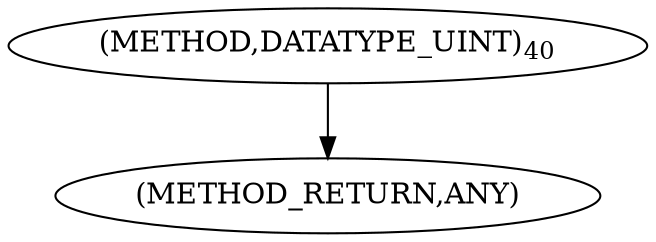 digraph "DATATYPE_UINT" {  
"100557" [label = <(METHOD,DATATYPE_UINT)<SUB>40</SUB>> ]
"100558" [label = <(METHOD_RETURN,ANY)> ]
  "100557" -> "100558" 
}
